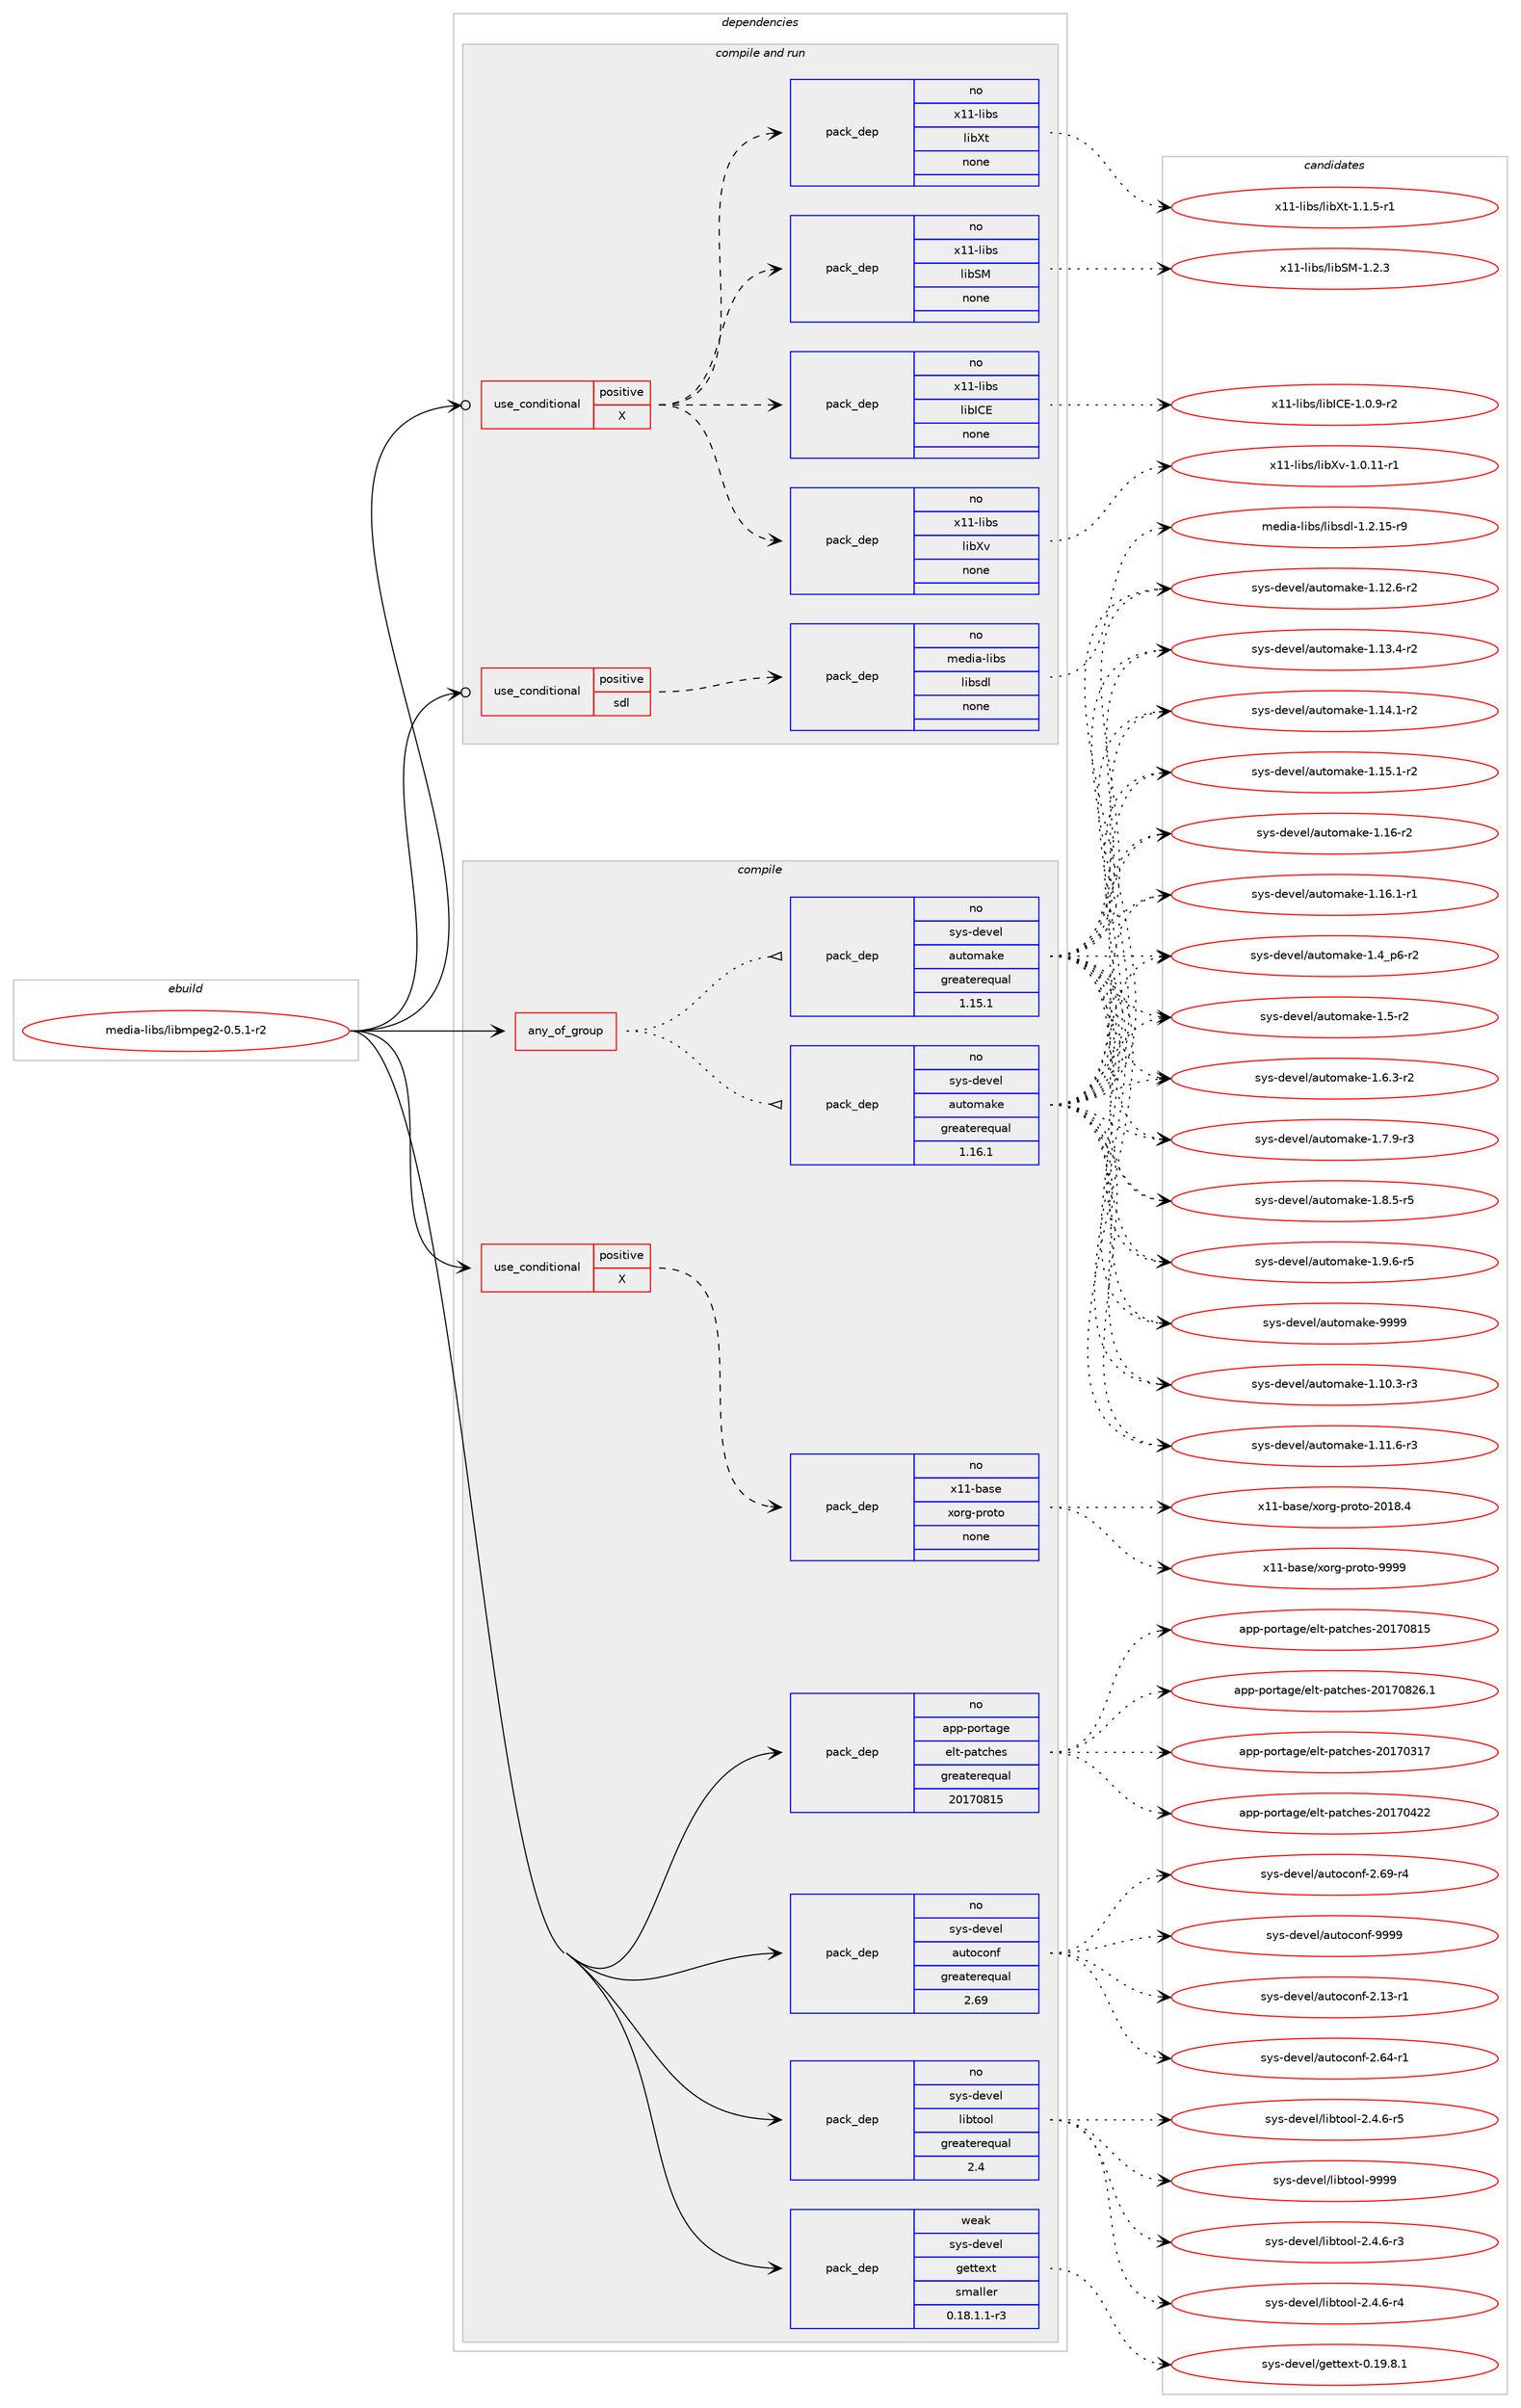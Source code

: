 digraph prolog {

# *************
# Graph options
# *************

newrank=true;
concentrate=true;
compound=true;
graph [rankdir=LR,fontname=Helvetica,fontsize=10,ranksep=1.5];#, ranksep=2.5, nodesep=0.2];
edge  [arrowhead=vee];
node  [fontname=Helvetica,fontsize=10];

# **********
# The ebuild
# **********

subgraph cluster_leftcol {
color=gray;
rank=same;
label=<<i>ebuild</i>>;
id [label="media-libs/libmpeg2-0.5.1-r2", color=red, width=4, href="../media-libs/libmpeg2-0.5.1-r2.svg"];
}

# ****************
# The dependencies
# ****************

subgraph cluster_midcol {
color=gray;
label=<<i>dependencies</i>>;
subgraph cluster_compile {
fillcolor="#eeeeee";
style=filled;
label=<<i>compile</i>>;
subgraph any25117 {
dependency1613178 [label=<<TABLE BORDER="0" CELLBORDER="1" CELLSPACING="0" CELLPADDING="4"><TR><TD CELLPADDING="10">any_of_group</TD></TR></TABLE>>, shape=none, color=red];subgraph pack1152836 {
dependency1613179 [label=<<TABLE BORDER="0" CELLBORDER="1" CELLSPACING="0" CELLPADDING="4" WIDTH="220"><TR><TD ROWSPAN="6" CELLPADDING="30">pack_dep</TD></TR><TR><TD WIDTH="110">no</TD></TR><TR><TD>sys-devel</TD></TR><TR><TD>automake</TD></TR><TR><TD>greaterequal</TD></TR><TR><TD>1.16.1</TD></TR></TABLE>>, shape=none, color=blue];
}
dependency1613178:e -> dependency1613179:w [weight=20,style="dotted",arrowhead="oinv"];
subgraph pack1152837 {
dependency1613180 [label=<<TABLE BORDER="0" CELLBORDER="1" CELLSPACING="0" CELLPADDING="4" WIDTH="220"><TR><TD ROWSPAN="6" CELLPADDING="30">pack_dep</TD></TR><TR><TD WIDTH="110">no</TD></TR><TR><TD>sys-devel</TD></TR><TR><TD>automake</TD></TR><TR><TD>greaterequal</TD></TR><TR><TD>1.15.1</TD></TR></TABLE>>, shape=none, color=blue];
}
dependency1613178:e -> dependency1613180:w [weight=20,style="dotted",arrowhead="oinv"];
}
id:e -> dependency1613178:w [weight=20,style="solid",arrowhead="vee"];
subgraph cond434526 {
dependency1613181 [label=<<TABLE BORDER="0" CELLBORDER="1" CELLSPACING="0" CELLPADDING="4"><TR><TD ROWSPAN="3" CELLPADDING="10">use_conditional</TD></TR><TR><TD>positive</TD></TR><TR><TD>X</TD></TR></TABLE>>, shape=none, color=red];
subgraph pack1152838 {
dependency1613182 [label=<<TABLE BORDER="0" CELLBORDER="1" CELLSPACING="0" CELLPADDING="4" WIDTH="220"><TR><TD ROWSPAN="6" CELLPADDING="30">pack_dep</TD></TR><TR><TD WIDTH="110">no</TD></TR><TR><TD>x11-base</TD></TR><TR><TD>xorg-proto</TD></TR><TR><TD>none</TD></TR><TR><TD></TD></TR></TABLE>>, shape=none, color=blue];
}
dependency1613181:e -> dependency1613182:w [weight=20,style="dashed",arrowhead="vee"];
}
id:e -> dependency1613181:w [weight=20,style="solid",arrowhead="vee"];
subgraph pack1152839 {
dependency1613183 [label=<<TABLE BORDER="0" CELLBORDER="1" CELLSPACING="0" CELLPADDING="4" WIDTH="220"><TR><TD ROWSPAN="6" CELLPADDING="30">pack_dep</TD></TR><TR><TD WIDTH="110">no</TD></TR><TR><TD>app-portage</TD></TR><TR><TD>elt-patches</TD></TR><TR><TD>greaterequal</TD></TR><TR><TD>20170815</TD></TR></TABLE>>, shape=none, color=blue];
}
id:e -> dependency1613183:w [weight=20,style="solid",arrowhead="vee"];
subgraph pack1152840 {
dependency1613184 [label=<<TABLE BORDER="0" CELLBORDER="1" CELLSPACING="0" CELLPADDING="4" WIDTH="220"><TR><TD ROWSPAN="6" CELLPADDING="30">pack_dep</TD></TR><TR><TD WIDTH="110">no</TD></TR><TR><TD>sys-devel</TD></TR><TR><TD>autoconf</TD></TR><TR><TD>greaterequal</TD></TR><TR><TD>2.69</TD></TR></TABLE>>, shape=none, color=blue];
}
id:e -> dependency1613184:w [weight=20,style="solid",arrowhead="vee"];
subgraph pack1152841 {
dependency1613185 [label=<<TABLE BORDER="0" CELLBORDER="1" CELLSPACING="0" CELLPADDING="4" WIDTH="220"><TR><TD ROWSPAN="6" CELLPADDING="30">pack_dep</TD></TR><TR><TD WIDTH="110">no</TD></TR><TR><TD>sys-devel</TD></TR><TR><TD>libtool</TD></TR><TR><TD>greaterequal</TD></TR><TR><TD>2.4</TD></TR></TABLE>>, shape=none, color=blue];
}
id:e -> dependency1613185:w [weight=20,style="solid",arrowhead="vee"];
subgraph pack1152842 {
dependency1613186 [label=<<TABLE BORDER="0" CELLBORDER="1" CELLSPACING="0" CELLPADDING="4" WIDTH="220"><TR><TD ROWSPAN="6" CELLPADDING="30">pack_dep</TD></TR><TR><TD WIDTH="110">weak</TD></TR><TR><TD>sys-devel</TD></TR><TR><TD>gettext</TD></TR><TR><TD>smaller</TD></TR><TR><TD>0.18.1.1-r3</TD></TR></TABLE>>, shape=none, color=blue];
}
id:e -> dependency1613186:w [weight=20,style="solid",arrowhead="vee"];
}
subgraph cluster_compileandrun {
fillcolor="#eeeeee";
style=filled;
label=<<i>compile and run</i>>;
subgraph cond434527 {
dependency1613187 [label=<<TABLE BORDER="0" CELLBORDER="1" CELLSPACING="0" CELLPADDING="4"><TR><TD ROWSPAN="3" CELLPADDING="10">use_conditional</TD></TR><TR><TD>positive</TD></TR><TR><TD>X</TD></TR></TABLE>>, shape=none, color=red];
subgraph pack1152843 {
dependency1613188 [label=<<TABLE BORDER="0" CELLBORDER="1" CELLSPACING="0" CELLPADDING="4" WIDTH="220"><TR><TD ROWSPAN="6" CELLPADDING="30">pack_dep</TD></TR><TR><TD WIDTH="110">no</TD></TR><TR><TD>x11-libs</TD></TR><TR><TD>libXv</TD></TR><TR><TD>none</TD></TR><TR><TD></TD></TR></TABLE>>, shape=none, color=blue];
}
dependency1613187:e -> dependency1613188:w [weight=20,style="dashed",arrowhead="vee"];
subgraph pack1152844 {
dependency1613189 [label=<<TABLE BORDER="0" CELLBORDER="1" CELLSPACING="0" CELLPADDING="4" WIDTH="220"><TR><TD ROWSPAN="6" CELLPADDING="30">pack_dep</TD></TR><TR><TD WIDTH="110">no</TD></TR><TR><TD>x11-libs</TD></TR><TR><TD>libICE</TD></TR><TR><TD>none</TD></TR><TR><TD></TD></TR></TABLE>>, shape=none, color=blue];
}
dependency1613187:e -> dependency1613189:w [weight=20,style="dashed",arrowhead="vee"];
subgraph pack1152845 {
dependency1613190 [label=<<TABLE BORDER="0" CELLBORDER="1" CELLSPACING="0" CELLPADDING="4" WIDTH="220"><TR><TD ROWSPAN="6" CELLPADDING="30">pack_dep</TD></TR><TR><TD WIDTH="110">no</TD></TR><TR><TD>x11-libs</TD></TR><TR><TD>libSM</TD></TR><TR><TD>none</TD></TR><TR><TD></TD></TR></TABLE>>, shape=none, color=blue];
}
dependency1613187:e -> dependency1613190:w [weight=20,style="dashed",arrowhead="vee"];
subgraph pack1152846 {
dependency1613191 [label=<<TABLE BORDER="0" CELLBORDER="1" CELLSPACING="0" CELLPADDING="4" WIDTH="220"><TR><TD ROWSPAN="6" CELLPADDING="30">pack_dep</TD></TR><TR><TD WIDTH="110">no</TD></TR><TR><TD>x11-libs</TD></TR><TR><TD>libXt</TD></TR><TR><TD>none</TD></TR><TR><TD></TD></TR></TABLE>>, shape=none, color=blue];
}
dependency1613187:e -> dependency1613191:w [weight=20,style="dashed",arrowhead="vee"];
}
id:e -> dependency1613187:w [weight=20,style="solid",arrowhead="odotvee"];
subgraph cond434528 {
dependency1613192 [label=<<TABLE BORDER="0" CELLBORDER="1" CELLSPACING="0" CELLPADDING="4"><TR><TD ROWSPAN="3" CELLPADDING="10">use_conditional</TD></TR><TR><TD>positive</TD></TR><TR><TD>sdl</TD></TR></TABLE>>, shape=none, color=red];
subgraph pack1152847 {
dependency1613193 [label=<<TABLE BORDER="0" CELLBORDER="1" CELLSPACING="0" CELLPADDING="4" WIDTH="220"><TR><TD ROWSPAN="6" CELLPADDING="30">pack_dep</TD></TR><TR><TD WIDTH="110">no</TD></TR><TR><TD>media-libs</TD></TR><TR><TD>libsdl</TD></TR><TR><TD>none</TD></TR><TR><TD></TD></TR></TABLE>>, shape=none, color=blue];
}
dependency1613192:e -> dependency1613193:w [weight=20,style="dashed",arrowhead="vee"];
}
id:e -> dependency1613192:w [weight=20,style="solid",arrowhead="odotvee"];
}
subgraph cluster_run {
fillcolor="#eeeeee";
style=filled;
label=<<i>run</i>>;
}
}

# **************
# The candidates
# **************

subgraph cluster_choices {
rank=same;
color=gray;
label=<<i>candidates</i>>;

subgraph choice1152836 {
color=black;
nodesep=1;
choice11512111545100101118101108479711711611110997107101454946494846514511451 [label="sys-devel/automake-1.10.3-r3", color=red, width=4,href="../sys-devel/automake-1.10.3-r3.svg"];
choice11512111545100101118101108479711711611110997107101454946494946544511451 [label="sys-devel/automake-1.11.6-r3", color=red, width=4,href="../sys-devel/automake-1.11.6-r3.svg"];
choice11512111545100101118101108479711711611110997107101454946495046544511450 [label="sys-devel/automake-1.12.6-r2", color=red, width=4,href="../sys-devel/automake-1.12.6-r2.svg"];
choice11512111545100101118101108479711711611110997107101454946495146524511450 [label="sys-devel/automake-1.13.4-r2", color=red, width=4,href="../sys-devel/automake-1.13.4-r2.svg"];
choice11512111545100101118101108479711711611110997107101454946495246494511450 [label="sys-devel/automake-1.14.1-r2", color=red, width=4,href="../sys-devel/automake-1.14.1-r2.svg"];
choice11512111545100101118101108479711711611110997107101454946495346494511450 [label="sys-devel/automake-1.15.1-r2", color=red, width=4,href="../sys-devel/automake-1.15.1-r2.svg"];
choice1151211154510010111810110847971171161111099710710145494649544511450 [label="sys-devel/automake-1.16-r2", color=red, width=4,href="../sys-devel/automake-1.16-r2.svg"];
choice11512111545100101118101108479711711611110997107101454946495446494511449 [label="sys-devel/automake-1.16.1-r1", color=red, width=4,href="../sys-devel/automake-1.16.1-r1.svg"];
choice115121115451001011181011084797117116111109971071014549465295112544511450 [label="sys-devel/automake-1.4_p6-r2", color=red, width=4,href="../sys-devel/automake-1.4_p6-r2.svg"];
choice11512111545100101118101108479711711611110997107101454946534511450 [label="sys-devel/automake-1.5-r2", color=red, width=4,href="../sys-devel/automake-1.5-r2.svg"];
choice115121115451001011181011084797117116111109971071014549465446514511450 [label="sys-devel/automake-1.6.3-r2", color=red, width=4,href="../sys-devel/automake-1.6.3-r2.svg"];
choice115121115451001011181011084797117116111109971071014549465546574511451 [label="sys-devel/automake-1.7.9-r3", color=red, width=4,href="../sys-devel/automake-1.7.9-r3.svg"];
choice115121115451001011181011084797117116111109971071014549465646534511453 [label="sys-devel/automake-1.8.5-r5", color=red, width=4,href="../sys-devel/automake-1.8.5-r5.svg"];
choice115121115451001011181011084797117116111109971071014549465746544511453 [label="sys-devel/automake-1.9.6-r5", color=red, width=4,href="../sys-devel/automake-1.9.6-r5.svg"];
choice115121115451001011181011084797117116111109971071014557575757 [label="sys-devel/automake-9999", color=red, width=4,href="../sys-devel/automake-9999.svg"];
dependency1613179:e -> choice11512111545100101118101108479711711611110997107101454946494846514511451:w [style=dotted,weight="100"];
dependency1613179:e -> choice11512111545100101118101108479711711611110997107101454946494946544511451:w [style=dotted,weight="100"];
dependency1613179:e -> choice11512111545100101118101108479711711611110997107101454946495046544511450:w [style=dotted,weight="100"];
dependency1613179:e -> choice11512111545100101118101108479711711611110997107101454946495146524511450:w [style=dotted,weight="100"];
dependency1613179:e -> choice11512111545100101118101108479711711611110997107101454946495246494511450:w [style=dotted,weight="100"];
dependency1613179:e -> choice11512111545100101118101108479711711611110997107101454946495346494511450:w [style=dotted,weight="100"];
dependency1613179:e -> choice1151211154510010111810110847971171161111099710710145494649544511450:w [style=dotted,weight="100"];
dependency1613179:e -> choice11512111545100101118101108479711711611110997107101454946495446494511449:w [style=dotted,weight="100"];
dependency1613179:e -> choice115121115451001011181011084797117116111109971071014549465295112544511450:w [style=dotted,weight="100"];
dependency1613179:e -> choice11512111545100101118101108479711711611110997107101454946534511450:w [style=dotted,weight="100"];
dependency1613179:e -> choice115121115451001011181011084797117116111109971071014549465446514511450:w [style=dotted,weight="100"];
dependency1613179:e -> choice115121115451001011181011084797117116111109971071014549465546574511451:w [style=dotted,weight="100"];
dependency1613179:e -> choice115121115451001011181011084797117116111109971071014549465646534511453:w [style=dotted,weight="100"];
dependency1613179:e -> choice115121115451001011181011084797117116111109971071014549465746544511453:w [style=dotted,weight="100"];
dependency1613179:e -> choice115121115451001011181011084797117116111109971071014557575757:w [style=dotted,weight="100"];
}
subgraph choice1152837 {
color=black;
nodesep=1;
choice11512111545100101118101108479711711611110997107101454946494846514511451 [label="sys-devel/automake-1.10.3-r3", color=red, width=4,href="../sys-devel/automake-1.10.3-r3.svg"];
choice11512111545100101118101108479711711611110997107101454946494946544511451 [label="sys-devel/automake-1.11.6-r3", color=red, width=4,href="../sys-devel/automake-1.11.6-r3.svg"];
choice11512111545100101118101108479711711611110997107101454946495046544511450 [label="sys-devel/automake-1.12.6-r2", color=red, width=4,href="../sys-devel/automake-1.12.6-r2.svg"];
choice11512111545100101118101108479711711611110997107101454946495146524511450 [label="sys-devel/automake-1.13.4-r2", color=red, width=4,href="../sys-devel/automake-1.13.4-r2.svg"];
choice11512111545100101118101108479711711611110997107101454946495246494511450 [label="sys-devel/automake-1.14.1-r2", color=red, width=4,href="../sys-devel/automake-1.14.1-r2.svg"];
choice11512111545100101118101108479711711611110997107101454946495346494511450 [label="sys-devel/automake-1.15.1-r2", color=red, width=4,href="../sys-devel/automake-1.15.1-r2.svg"];
choice1151211154510010111810110847971171161111099710710145494649544511450 [label="sys-devel/automake-1.16-r2", color=red, width=4,href="../sys-devel/automake-1.16-r2.svg"];
choice11512111545100101118101108479711711611110997107101454946495446494511449 [label="sys-devel/automake-1.16.1-r1", color=red, width=4,href="../sys-devel/automake-1.16.1-r1.svg"];
choice115121115451001011181011084797117116111109971071014549465295112544511450 [label="sys-devel/automake-1.4_p6-r2", color=red, width=4,href="../sys-devel/automake-1.4_p6-r2.svg"];
choice11512111545100101118101108479711711611110997107101454946534511450 [label="sys-devel/automake-1.5-r2", color=red, width=4,href="../sys-devel/automake-1.5-r2.svg"];
choice115121115451001011181011084797117116111109971071014549465446514511450 [label="sys-devel/automake-1.6.3-r2", color=red, width=4,href="../sys-devel/automake-1.6.3-r2.svg"];
choice115121115451001011181011084797117116111109971071014549465546574511451 [label="sys-devel/automake-1.7.9-r3", color=red, width=4,href="../sys-devel/automake-1.7.9-r3.svg"];
choice115121115451001011181011084797117116111109971071014549465646534511453 [label="sys-devel/automake-1.8.5-r5", color=red, width=4,href="../sys-devel/automake-1.8.5-r5.svg"];
choice115121115451001011181011084797117116111109971071014549465746544511453 [label="sys-devel/automake-1.9.6-r5", color=red, width=4,href="../sys-devel/automake-1.9.6-r5.svg"];
choice115121115451001011181011084797117116111109971071014557575757 [label="sys-devel/automake-9999", color=red, width=4,href="../sys-devel/automake-9999.svg"];
dependency1613180:e -> choice11512111545100101118101108479711711611110997107101454946494846514511451:w [style=dotted,weight="100"];
dependency1613180:e -> choice11512111545100101118101108479711711611110997107101454946494946544511451:w [style=dotted,weight="100"];
dependency1613180:e -> choice11512111545100101118101108479711711611110997107101454946495046544511450:w [style=dotted,weight="100"];
dependency1613180:e -> choice11512111545100101118101108479711711611110997107101454946495146524511450:w [style=dotted,weight="100"];
dependency1613180:e -> choice11512111545100101118101108479711711611110997107101454946495246494511450:w [style=dotted,weight="100"];
dependency1613180:e -> choice11512111545100101118101108479711711611110997107101454946495346494511450:w [style=dotted,weight="100"];
dependency1613180:e -> choice1151211154510010111810110847971171161111099710710145494649544511450:w [style=dotted,weight="100"];
dependency1613180:e -> choice11512111545100101118101108479711711611110997107101454946495446494511449:w [style=dotted,weight="100"];
dependency1613180:e -> choice115121115451001011181011084797117116111109971071014549465295112544511450:w [style=dotted,weight="100"];
dependency1613180:e -> choice11512111545100101118101108479711711611110997107101454946534511450:w [style=dotted,weight="100"];
dependency1613180:e -> choice115121115451001011181011084797117116111109971071014549465446514511450:w [style=dotted,weight="100"];
dependency1613180:e -> choice115121115451001011181011084797117116111109971071014549465546574511451:w [style=dotted,weight="100"];
dependency1613180:e -> choice115121115451001011181011084797117116111109971071014549465646534511453:w [style=dotted,weight="100"];
dependency1613180:e -> choice115121115451001011181011084797117116111109971071014549465746544511453:w [style=dotted,weight="100"];
dependency1613180:e -> choice115121115451001011181011084797117116111109971071014557575757:w [style=dotted,weight="100"];
}
subgraph choice1152838 {
color=black;
nodesep=1;
choice1204949459897115101471201111141034511211411111611145504849564652 [label="x11-base/xorg-proto-2018.4", color=red, width=4,href="../x11-base/xorg-proto-2018.4.svg"];
choice120494945989711510147120111114103451121141111161114557575757 [label="x11-base/xorg-proto-9999", color=red, width=4,href="../x11-base/xorg-proto-9999.svg"];
dependency1613182:e -> choice1204949459897115101471201111141034511211411111611145504849564652:w [style=dotted,weight="100"];
dependency1613182:e -> choice120494945989711510147120111114103451121141111161114557575757:w [style=dotted,weight="100"];
}
subgraph choice1152839 {
color=black;
nodesep=1;
choice97112112451121111141169710310147101108116451129711699104101115455048495548514955 [label="app-portage/elt-patches-20170317", color=red, width=4,href="../app-portage/elt-patches-20170317.svg"];
choice97112112451121111141169710310147101108116451129711699104101115455048495548525050 [label="app-portage/elt-patches-20170422", color=red, width=4,href="../app-portage/elt-patches-20170422.svg"];
choice97112112451121111141169710310147101108116451129711699104101115455048495548564953 [label="app-portage/elt-patches-20170815", color=red, width=4,href="../app-portage/elt-patches-20170815.svg"];
choice971121124511211111411697103101471011081164511297116991041011154550484955485650544649 [label="app-portage/elt-patches-20170826.1", color=red, width=4,href="../app-portage/elt-patches-20170826.1.svg"];
dependency1613183:e -> choice97112112451121111141169710310147101108116451129711699104101115455048495548514955:w [style=dotted,weight="100"];
dependency1613183:e -> choice97112112451121111141169710310147101108116451129711699104101115455048495548525050:w [style=dotted,weight="100"];
dependency1613183:e -> choice97112112451121111141169710310147101108116451129711699104101115455048495548564953:w [style=dotted,weight="100"];
dependency1613183:e -> choice971121124511211111411697103101471011081164511297116991041011154550484955485650544649:w [style=dotted,weight="100"];
}
subgraph choice1152840 {
color=black;
nodesep=1;
choice1151211154510010111810110847971171161119911111010245504649514511449 [label="sys-devel/autoconf-2.13-r1", color=red, width=4,href="../sys-devel/autoconf-2.13-r1.svg"];
choice1151211154510010111810110847971171161119911111010245504654524511449 [label="sys-devel/autoconf-2.64-r1", color=red, width=4,href="../sys-devel/autoconf-2.64-r1.svg"];
choice1151211154510010111810110847971171161119911111010245504654574511452 [label="sys-devel/autoconf-2.69-r4", color=red, width=4,href="../sys-devel/autoconf-2.69-r4.svg"];
choice115121115451001011181011084797117116111991111101024557575757 [label="sys-devel/autoconf-9999", color=red, width=4,href="../sys-devel/autoconf-9999.svg"];
dependency1613184:e -> choice1151211154510010111810110847971171161119911111010245504649514511449:w [style=dotted,weight="100"];
dependency1613184:e -> choice1151211154510010111810110847971171161119911111010245504654524511449:w [style=dotted,weight="100"];
dependency1613184:e -> choice1151211154510010111810110847971171161119911111010245504654574511452:w [style=dotted,weight="100"];
dependency1613184:e -> choice115121115451001011181011084797117116111991111101024557575757:w [style=dotted,weight="100"];
}
subgraph choice1152841 {
color=black;
nodesep=1;
choice1151211154510010111810110847108105981161111111084550465246544511451 [label="sys-devel/libtool-2.4.6-r3", color=red, width=4,href="../sys-devel/libtool-2.4.6-r3.svg"];
choice1151211154510010111810110847108105981161111111084550465246544511452 [label="sys-devel/libtool-2.4.6-r4", color=red, width=4,href="../sys-devel/libtool-2.4.6-r4.svg"];
choice1151211154510010111810110847108105981161111111084550465246544511453 [label="sys-devel/libtool-2.4.6-r5", color=red, width=4,href="../sys-devel/libtool-2.4.6-r5.svg"];
choice1151211154510010111810110847108105981161111111084557575757 [label="sys-devel/libtool-9999", color=red, width=4,href="../sys-devel/libtool-9999.svg"];
dependency1613185:e -> choice1151211154510010111810110847108105981161111111084550465246544511451:w [style=dotted,weight="100"];
dependency1613185:e -> choice1151211154510010111810110847108105981161111111084550465246544511452:w [style=dotted,weight="100"];
dependency1613185:e -> choice1151211154510010111810110847108105981161111111084550465246544511453:w [style=dotted,weight="100"];
dependency1613185:e -> choice1151211154510010111810110847108105981161111111084557575757:w [style=dotted,weight="100"];
}
subgraph choice1152842 {
color=black;
nodesep=1;
choice1151211154510010111810110847103101116116101120116454846495746564649 [label="sys-devel/gettext-0.19.8.1", color=red, width=4,href="../sys-devel/gettext-0.19.8.1.svg"];
dependency1613186:e -> choice1151211154510010111810110847103101116116101120116454846495746564649:w [style=dotted,weight="100"];
}
subgraph choice1152843 {
color=black;
nodesep=1;
choice12049494510810598115471081059888118454946484649494511449 [label="x11-libs/libXv-1.0.11-r1", color=red, width=4,href="../x11-libs/libXv-1.0.11-r1.svg"];
dependency1613188:e -> choice12049494510810598115471081059888118454946484649494511449:w [style=dotted,weight="100"];
}
subgraph choice1152844 {
color=black;
nodesep=1;
choice1204949451081059811547108105987367694549464846574511450 [label="x11-libs/libICE-1.0.9-r2", color=red, width=4,href="../x11-libs/libICE-1.0.9-r2.svg"];
dependency1613189:e -> choice1204949451081059811547108105987367694549464846574511450:w [style=dotted,weight="100"];
}
subgraph choice1152845 {
color=black;
nodesep=1;
choice1204949451081059811547108105988377454946504651 [label="x11-libs/libSM-1.2.3", color=red, width=4,href="../x11-libs/libSM-1.2.3.svg"];
dependency1613190:e -> choice1204949451081059811547108105988377454946504651:w [style=dotted,weight="100"];
}
subgraph choice1152846 {
color=black;
nodesep=1;
choice120494945108105981154710810598881164549464946534511449 [label="x11-libs/libXt-1.1.5-r1", color=red, width=4,href="../x11-libs/libXt-1.1.5-r1.svg"];
dependency1613191:e -> choice120494945108105981154710810598881164549464946534511449:w [style=dotted,weight="100"];
}
subgraph choice1152847 {
color=black;
nodesep=1;
choice1091011001059745108105981154710810598115100108454946504649534511457 [label="media-libs/libsdl-1.2.15-r9", color=red, width=4,href="../media-libs/libsdl-1.2.15-r9.svg"];
dependency1613193:e -> choice1091011001059745108105981154710810598115100108454946504649534511457:w [style=dotted,weight="100"];
}
}

}
